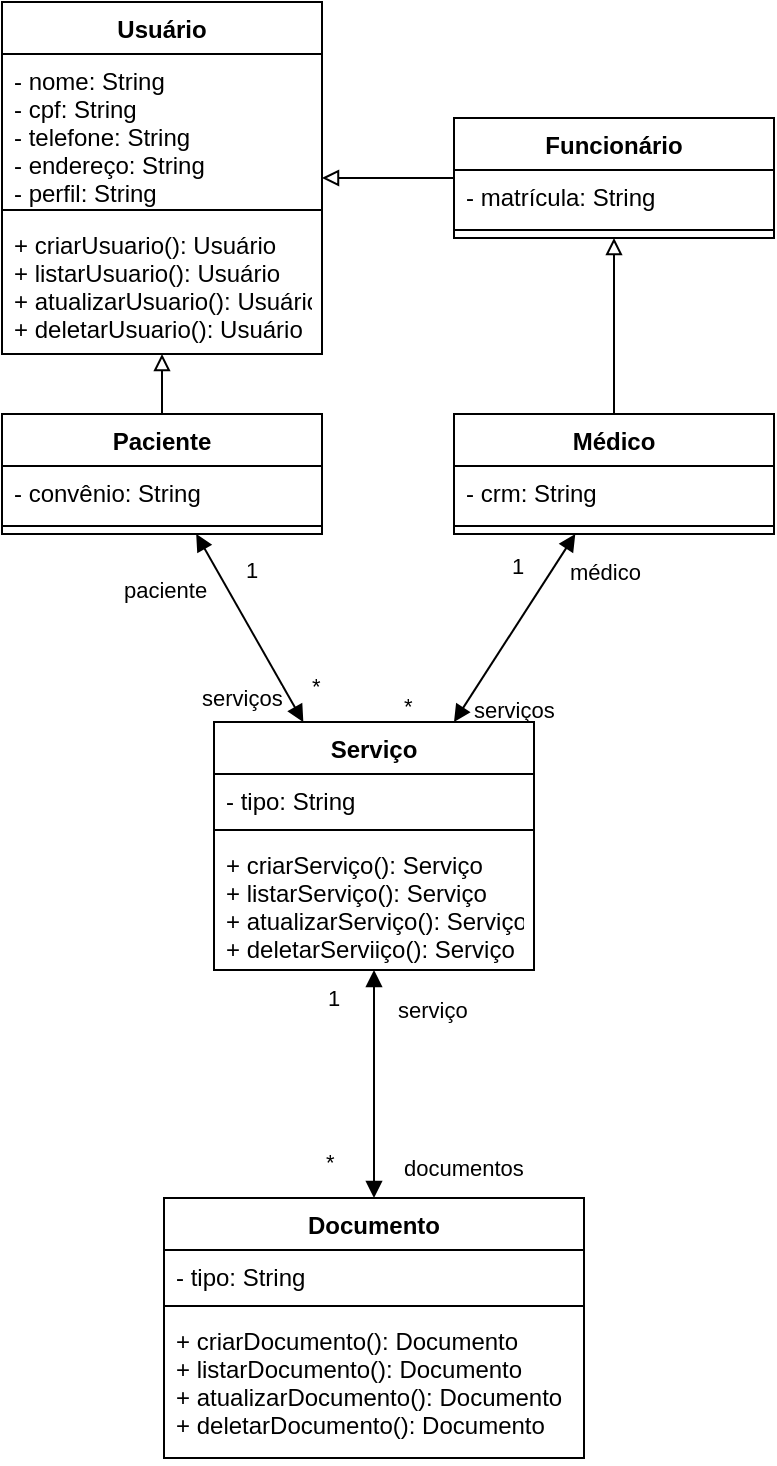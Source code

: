 <mxfile version="20.5.3" type="google"><diagram id="T1vPQdJXDX5TQb6tatA0" name="Página-1"><mxGraphModel grid="1" page="1" gridSize="10" guides="1" tooltips="1" connect="1" arrows="1" fold="1" pageScale="1" pageWidth="827" pageHeight="1169" math="0" shadow="0"><root><mxCell id="0"/><mxCell id="1" parent="0"/><mxCell id="0x941xCaxO4HBsNFibSO-2" value="Paciente" style="swimlane;fontStyle=1;align=center;verticalAlign=top;childLayout=stackLayout;horizontal=1;startSize=26;horizontalStack=0;resizeParent=1;resizeParentMax=0;resizeLast=0;collapsible=1;marginBottom=0;" vertex="1" parent="1"><mxGeometry x="221" y="206" width="160" height="60" as="geometry"/></mxCell><mxCell id="0x941xCaxO4HBsNFibSO-3" value="- convênio: String" style="text;strokeColor=none;fillColor=none;align=left;verticalAlign=top;spacingLeft=4;spacingRight=4;overflow=hidden;rotatable=0;points=[[0,0.5],[1,0.5]];portConstraint=eastwest;" vertex="1" parent="0x941xCaxO4HBsNFibSO-2"><mxGeometry y="26" width="160" height="26" as="geometry"/></mxCell><mxCell id="0x941xCaxO4HBsNFibSO-4" value="" style="line;strokeWidth=1;fillColor=none;align=left;verticalAlign=middle;spacingTop=-1;spacingLeft=3;spacingRight=3;rotatable=0;labelPosition=right;points=[];portConstraint=eastwest;strokeColor=inherit;" vertex="1" parent="0x941xCaxO4HBsNFibSO-2"><mxGeometry y="52" width="160" height="8" as="geometry"/></mxCell><mxCell id="mCPCPzdn6OPixzb0QIhp-3" style="edgeStyle=none;rounded=0;orthogonalLoop=1;jettySize=auto;html=1;strokeWidth=1;endArrow=block;endFill=0;" edge="1" parent="1" source="0x941xCaxO4HBsNFibSO-6" target="0x941xCaxO4HBsNFibSO-10"><mxGeometry relative="1" as="geometry"/></mxCell><mxCell id="0x941xCaxO4HBsNFibSO-6" value="Médico" style="swimlane;fontStyle=1;align=center;verticalAlign=top;childLayout=stackLayout;horizontal=1;startSize=26;horizontalStack=0;resizeParent=1;resizeParentMax=0;resizeLast=0;collapsible=1;marginBottom=0;" vertex="1" parent="1"><mxGeometry x="447" y="206" width="160" height="60" as="geometry"/></mxCell><mxCell id="0x941xCaxO4HBsNFibSO-7" value="- crm: String" style="text;strokeColor=none;fillColor=none;align=left;verticalAlign=top;spacingLeft=4;spacingRight=4;overflow=hidden;rotatable=0;points=[[0,0.5],[1,0.5]];portConstraint=eastwest;" vertex="1" parent="0x941xCaxO4HBsNFibSO-6"><mxGeometry y="26" width="160" height="26" as="geometry"/></mxCell><mxCell id="0x941xCaxO4HBsNFibSO-8" value="" style="line;strokeWidth=1;fillColor=none;align=left;verticalAlign=middle;spacingTop=-1;spacingLeft=3;spacingRight=3;rotatable=0;labelPosition=right;points=[];portConstraint=eastwest;strokeColor=inherit;" vertex="1" parent="0x941xCaxO4HBsNFibSO-6"><mxGeometry y="52" width="160" height="8" as="geometry"/></mxCell><mxCell id="mCPCPzdn6OPixzb0QIhp-2" style="edgeStyle=none;rounded=0;orthogonalLoop=1;jettySize=auto;html=1;strokeWidth=1;endArrow=block;endFill=0;" edge="1" parent="1" source="0x941xCaxO4HBsNFibSO-10" target="mCPCPzdn6OPixzb0QIhp-67"><mxGeometry relative="1" as="geometry"/></mxCell><mxCell id="0x941xCaxO4HBsNFibSO-10" value="Funcionário" style="swimlane;fontStyle=1;align=center;verticalAlign=top;childLayout=stackLayout;horizontal=1;startSize=26;horizontalStack=0;resizeParent=1;resizeParentMax=0;resizeLast=0;collapsible=1;marginBottom=0;" vertex="1" parent="1"><mxGeometry x="447" y="58" width="160" height="60" as="geometry"/></mxCell><mxCell id="0x941xCaxO4HBsNFibSO-11" value="- matrícula: String&#10;" style="text;strokeColor=none;fillColor=none;align=left;verticalAlign=top;spacingLeft=4;spacingRight=4;overflow=hidden;rotatable=0;points=[[0,0.5],[1,0.5]];portConstraint=eastwest;" vertex="1" parent="0x941xCaxO4HBsNFibSO-10"><mxGeometry y="26" width="160" height="26" as="geometry"/></mxCell><mxCell id="0x941xCaxO4HBsNFibSO-12" value="" style="line;strokeWidth=1;fillColor=none;align=left;verticalAlign=middle;spacingTop=-1;spacingLeft=3;spacingRight=3;rotatable=0;labelPosition=right;points=[];portConstraint=eastwest;strokeColor=inherit;" vertex="1" parent="0x941xCaxO4HBsNFibSO-10"><mxGeometry y="52" width="160" height="8" as="geometry"/></mxCell><mxCell id="mCPCPzdn6OPixzb0QIhp-1" style="rounded=0;orthogonalLoop=1;jettySize=auto;html=1;endArrow=block;endFill=0;strokeWidth=1;" edge="1" parent="1" source="0x941xCaxO4HBsNFibSO-2" target="mCPCPzdn6OPixzb0QIhp-67"><mxGeometry relative="1" as="geometry"><mxPoint x="307" y="446" as="sourcePoint"/><mxPoint x="301" y="200" as="targetPoint"/></mxGeometry></mxCell><mxCell id="mCPCPzdn6OPixzb0QIhp-53" value="serviços" style="endArrow=block;endFill=1;html=1;align=left;verticalAlign=top;rounded=0;strokeWidth=1;sourcePerimeterSpacing=0;startArrow=block;startFill=1;" edge="1" parent="1" source="mCPCPzdn6OPixzb0QIhp-72" target="0x941xCaxO4HBsNFibSO-2"><mxGeometry x="-0.113" y="33" relative="1" as="geometry"><mxPoint x="387.125" y="366" as="sourcePoint"/><mxPoint x="471" y="336" as="targetPoint"/><mxPoint as="offset"/></mxGeometry></mxCell><mxCell id="mCPCPzdn6OPixzb0QIhp-54" value="*" style="edgeLabel;resizable=0;html=1;align=left;verticalAlign=bottom;" connectable="0" vertex="1" parent="mCPCPzdn6OPixzb0QIhp-53"><mxGeometry x="-1" relative="1" as="geometry"><mxPoint x="2" y="-10" as="offset"/></mxGeometry></mxCell><mxCell id="mCPCPzdn6OPixzb0QIhp-55" value="médico" style="endArrow=block;endFill=1;html=1;align=left;verticalAlign=top;rounded=0;strokeWidth=1;sourcePerimeterSpacing=0;startArrow=block;startFill=1;" edge="1" parent="1" source="0x941xCaxO4HBsNFibSO-6" target="mCPCPzdn6OPixzb0QIhp-72"><mxGeometry x="-0.882" y="-1" relative="1" as="geometry"><mxPoint x="426.977" y="302" as="sourcePoint"/><mxPoint x="429.5" y="366" as="targetPoint"/><mxPoint y="1" as="offset"/></mxGeometry></mxCell><mxCell id="mCPCPzdn6OPixzb0QIhp-56" value="1" style="edgeLabel;resizable=0;html=1;align=left;verticalAlign=bottom;" connectable="0" vertex="1" parent="mCPCPzdn6OPixzb0QIhp-55"><mxGeometry x="-1" relative="1" as="geometry"><mxPoint x="-34" y="24" as="offset"/></mxGeometry></mxCell><mxCell id="mCPCPzdn6OPixzb0QIhp-60" value="1" style="edgeLabel;resizable=0;html=1;align=left;verticalAlign=bottom;" connectable="0" vertex="1" parent="1"><mxGeometry x="390.005" y="380" as="geometry"><mxPoint x="-49" y="-88" as="offset"/></mxGeometry></mxCell><mxCell id="mCPCPzdn6OPixzb0QIhp-61" value="&lt;span style=&quot;color: rgb(0, 0, 0); font-family: Helvetica; font-size: 11px; font-style: normal; font-variant-ligatures: normal; font-variant-caps: normal; font-weight: 400; letter-spacing: normal; orphans: 2; text-align: left; text-indent: 0px; text-transform: none; widows: 2; word-spacing: 0px; -webkit-text-stroke-width: 0px; background-color: rgb(255, 255, 255); text-decoration-thickness: initial; text-decoration-style: initial; text-decoration-color: initial; float: none; display: inline !important;&quot;&gt;paciente&lt;br&gt;&lt;/span&gt;" style="text;whiteSpace=wrap;html=1;" vertex="1" parent="1"><mxGeometry x="280" y="280" width="70" height="40" as="geometry"/></mxCell><mxCell id="mCPCPzdn6OPixzb0QIhp-63" value="&lt;span style=&quot;color: rgb(0, 0, 0); font-family: Helvetica; font-size: 11px; font-style: normal; font-variant-ligatures: normal; font-variant-caps: normal; font-weight: 400; letter-spacing: normal; orphans: 2; text-align: left; text-indent: 0px; text-transform: none; widows: 2; word-spacing: 0px; -webkit-text-stroke-width: 0px; background-color: rgb(255, 255, 255); text-decoration-thickness: initial; text-decoration-style: initial; text-decoration-color: initial; float: none; display: inline !important;&quot;&gt;serviços&lt;/span&gt;" style="text;whiteSpace=wrap;html=1;" vertex="1" parent="1"><mxGeometry x="455" y="340" width="70" height="40" as="geometry"/></mxCell><mxCell id="mCPCPzdn6OPixzb0QIhp-64" value="*" style="edgeLabel;resizable=0;html=1;align=left;verticalAlign=bottom;" connectable="0" vertex="1" parent="1"><mxGeometry x="420.005" y="360" as="geometry"/></mxCell><mxCell id="mCPCPzdn6OPixzb0QIhp-67" value="Usuário" style="swimlane;fontStyle=1;align=center;verticalAlign=top;childLayout=stackLayout;horizontal=1;startSize=26;horizontalStack=0;resizeParent=1;resizeParentMax=0;resizeLast=0;collapsible=1;marginBottom=0;" vertex="1" parent="1"><mxGeometry x="221" width="160" height="176" as="geometry"/></mxCell><mxCell id="mCPCPzdn6OPixzb0QIhp-68" value="- nome: String&#10;- cpf: String&#10;- telefone: String&#10;- endereço: String&#10;- perfil: String" style="text;strokeColor=none;fillColor=none;align=left;verticalAlign=top;spacingLeft=4;spacingRight=4;overflow=hidden;rotatable=0;points=[[0,0.5],[1,0.5]];portConstraint=eastwest;" vertex="1" parent="mCPCPzdn6OPixzb0QIhp-67"><mxGeometry y="26" width="160" height="74" as="geometry"/></mxCell><mxCell id="mCPCPzdn6OPixzb0QIhp-69" value="" style="line;strokeWidth=1;fillColor=none;align=left;verticalAlign=middle;spacingTop=-1;spacingLeft=3;spacingRight=3;rotatable=0;labelPosition=right;points=[];portConstraint=eastwest;strokeColor=inherit;" vertex="1" parent="mCPCPzdn6OPixzb0QIhp-67"><mxGeometry y="100" width="160" height="8" as="geometry"/></mxCell><mxCell id="mCPCPzdn6OPixzb0QIhp-70" value="+ criarUsuario(): Usuário&#10;+ listarUsuario(): Usuário&#10;+ atualizarUsuario(): Usuário&#10;+ deletarUsuario(): Usuário" style="text;strokeColor=none;fillColor=none;align=left;verticalAlign=top;spacingLeft=4;spacingRight=4;overflow=hidden;rotatable=0;points=[[0,0.5],[1,0.5]];portConstraint=eastwest;" vertex="1" parent="mCPCPzdn6OPixzb0QIhp-67"><mxGeometry y="108" width="160" height="68" as="geometry"/></mxCell><mxCell id="mCPCPzdn6OPixzb0QIhp-72" value="Serviço" style="swimlane;fontStyle=1;align=center;verticalAlign=top;childLayout=stackLayout;horizontal=1;startSize=26;horizontalStack=0;resizeParent=1;resizeParentMax=0;resizeLast=0;collapsible=1;marginBottom=0;" vertex="1" parent="1"><mxGeometry x="327" y="360" width="160" height="124" as="geometry"/></mxCell><mxCell id="mCPCPzdn6OPixzb0QIhp-73" value="- tipo: String" style="text;strokeColor=none;fillColor=none;align=left;verticalAlign=top;spacingLeft=4;spacingRight=4;overflow=hidden;rotatable=0;points=[[0,0.5],[1,0.5]];portConstraint=eastwest;" vertex="1" parent="mCPCPzdn6OPixzb0QIhp-72"><mxGeometry y="26" width="160" height="24" as="geometry"/></mxCell><mxCell id="mCPCPzdn6OPixzb0QIhp-74" value="" style="line;strokeWidth=1;fillColor=none;align=left;verticalAlign=middle;spacingTop=-1;spacingLeft=3;spacingRight=3;rotatable=0;labelPosition=right;points=[];portConstraint=eastwest;strokeColor=inherit;" vertex="1" parent="mCPCPzdn6OPixzb0QIhp-72"><mxGeometry y="50" width="160" height="8" as="geometry"/></mxCell><mxCell id="mCPCPzdn6OPixzb0QIhp-75" value="+ criarServiço(): Serviço&#10;+ listarServiço(): Serviço&#10;+ atualizarServiço(): Serviço&#10;+ deletarServiiço(): Serviço" style="text;strokeColor=none;fillColor=none;align=left;verticalAlign=top;spacingLeft=4;spacingRight=4;overflow=hidden;rotatable=0;points=[[0,0.5],[1,0.5]];portConstraint=eastwest;" vertex="1" parent="mCPCPzdn6OPixzb0QIhp-72"><mxGeometry y="58" width="160" height="66" as="geometry"/></mxCell><mxCell id="mCPCPzdn6OPixzb0QIhp-76" value="Documento" style="swimlane;fontStyle=1;align=center;verticalAlign=top;childLayout=stackLayout;horizontal=1;startSize=26;horizontalStack=0;resizeParent=1;resizeParentMax=0;resizeLast=0;collapsible=1;marginBottom=0;" vertex="1" parent="1"><mxGeometry x="302" y="598" width="210" height="130" as="geometry"/></mxCell><mxCell id="mCPCPzdn6OPixzb0QIhp-77" value="- tipo: String" style="text;strokeColor=none;fillColor=none;align=left;verticalAlign=top;spacingLeft=4;spacingRight=4;overflow=hidden;rotatable=0;points=[[0,0.5],[1,0.5]];portConstraint=eastwest;" vertex="1" parent="mCPCPzdn6OPixzb0QIhp-76"><mxGeometry y="26" width="210" height="24" as="geometry"/></mxCell><mxCell id="mCPCPzdn6OPixzb0QIhp-78" value="" style="line;strokeWidth=1;fillColor=none;align=left;verticalAlign=middle;spacingTop=-1;spacingLeft=3;spacingRight=3;rotatable=0;labelPosition=right;points=[];portConstraint=eastwest;strokeColor=inherit;" vertex="1" parent="mCPCPzdn6OPixzb0QIhp-76"><mxGeometry y="50" width="210" height="8" as="geometry"/></mxCell><mxCell id="mCPCPzdn6OPixzb0QIhp-79" value="+ criarDocumento(): Documento&#10;+ listarDocumento(): Documento&#10;+ atualizarDocumento(): Documento&#10;+ deletarDocumento(): Documento" style="text;strokeColor=none;fillColor=none;align=left;verticalAlign=top;spacingLeft=4;spacingRight=4;overflow=hidden;rotatable=0;points=[[0,0.5],[1,0.5]];portConstraint=eastwest;" vertex="1" parent="mCPCPzdn6OPixzb0QIhp-76"><mxGeometry y="58" width="210" height="72" as="geometry"/></mxCell><mxCell id="mCPCPzdn6OPixzb0QIhp-80" value="documentos" style="endArrow=block;endFill=1;html=1;edgeStyle=orthogonalEdgeStyle;align=left;verticalAlign=top;rounded=0;strokeWidth=1;sourcePerimeterSpacing=0;startArrow=block;startFill=1;" edge="1" parent="1" source="mCPCPzdn6OPixzb0QIhp-76" target="mCPCPzdn6OPixzb0QIhp-72"><mxGeometry x="-0.509" y="-13" relative="1" as="geometry"><mxPoint x="310" y="368" as="sourcePoint"/><mxPoint x="407" y="512" as="targetPoint"/><mxPoint as="offset"/></mxGeometry></mxCell><mxCell id="mCPCPzdn6OPixzb0QIhp-81" value="*" style="edgeLabel;resizable=0;html=1;align=left;verticalAlign=bottom;" connectable="0" vertex="1" parent="mCPCPzdn6OPixzb0QIhp-80"><mxGeometry x="-1" relative="1" as="geometry"><mxPoint x="-26" y="-10" as="offset"/></mxGeometry></mxCell><mxCell id="mCPCPzdn6OPixzb0QIhp-82" value="&lt;span style=&quot;color: rgb(0, 0, 0); font-family: Helvetica; font-size: 11px; font-style: normal; font-variant-ligatures: normal; font-variant-caps: normal; font-weight: 400; letter-spacing: normal; orphans: 2; text-align: left; text-indent: 0px; text-transform: none; widows: 2; word-spacing: 0px; -webkit-text-stroke-width: 0px; background-color: rgb(255, 255, 255); text-decoration-thickness: initial; text-decoration-style: initial; text-decoration-color: initial; float: none; display: inline !important;&quot;&gt;serviço&lt;/span&gt;" style="text;whiteSpace=wrap;html=1;" vertex="1" parent="1"><mxGeometry x="417" y="490" width="70" height="40" as="geometry"/></mxCell><mxCell id="mCPCPzdn6OPixzb0QIhp-83" value="1" style="edgeLabel;resizable=0;html=1;align=left;verticalAlign=bottom;" connectable="0" vertex="1" parent="1"><mxGeometry x="490.003" y="342" as="geometry"><mxPoint x="-108" y="164" as="offset"/></mxGeometry></mxCell></root></mxGraphModel></diagram></mxfile>